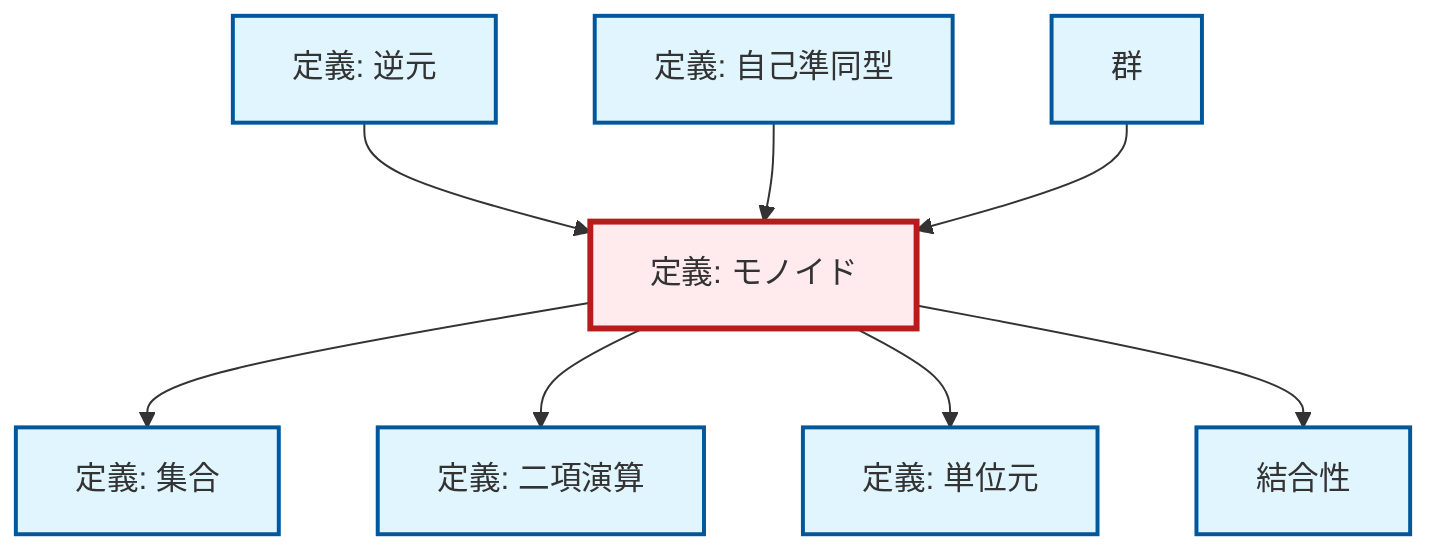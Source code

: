 graph TD
    classDef definition fill:#e1f5fe,stroke:#01579b,stroke-width:2px
    classDef theorem fill:#f3e5f5,stroke:#4a148c,stroke-width:2px
    classDef axiom fill:#fff3e0,stroke:#e65100,stroke-width:2px
    classDef example fill:#e8f5e9,stroke:#1b5e20,stroke-width:2px
    classDef current fill:#ffebee,stroke:#b71c1c,stroke-width:3px
    def-set["定義: 集合"]:::definition
    def-inverse-element["定義: 逆元"]:::definition
    def-binary-operation["定義: 二項演算"]:::definition
    def-monoid["定義: モノイド"]:::definition
    def-endomorphism["定義: 自己準同型"]:::definition
    def-identity-element["定義: 単位元"]:::definition
    def-group["群"]:::definition
    def-associativity["結合性"]:::definition
    def-inverse-element --> def-monoid
    def-monoid --> def-set
    def-endomorphism --> def-monoid
    def-monoid --> def-binary-operation
    def-monoid --> def-identity-element
    def-group --> def-monoid
    def-monoid --> def-associativity
    class def-monoid current